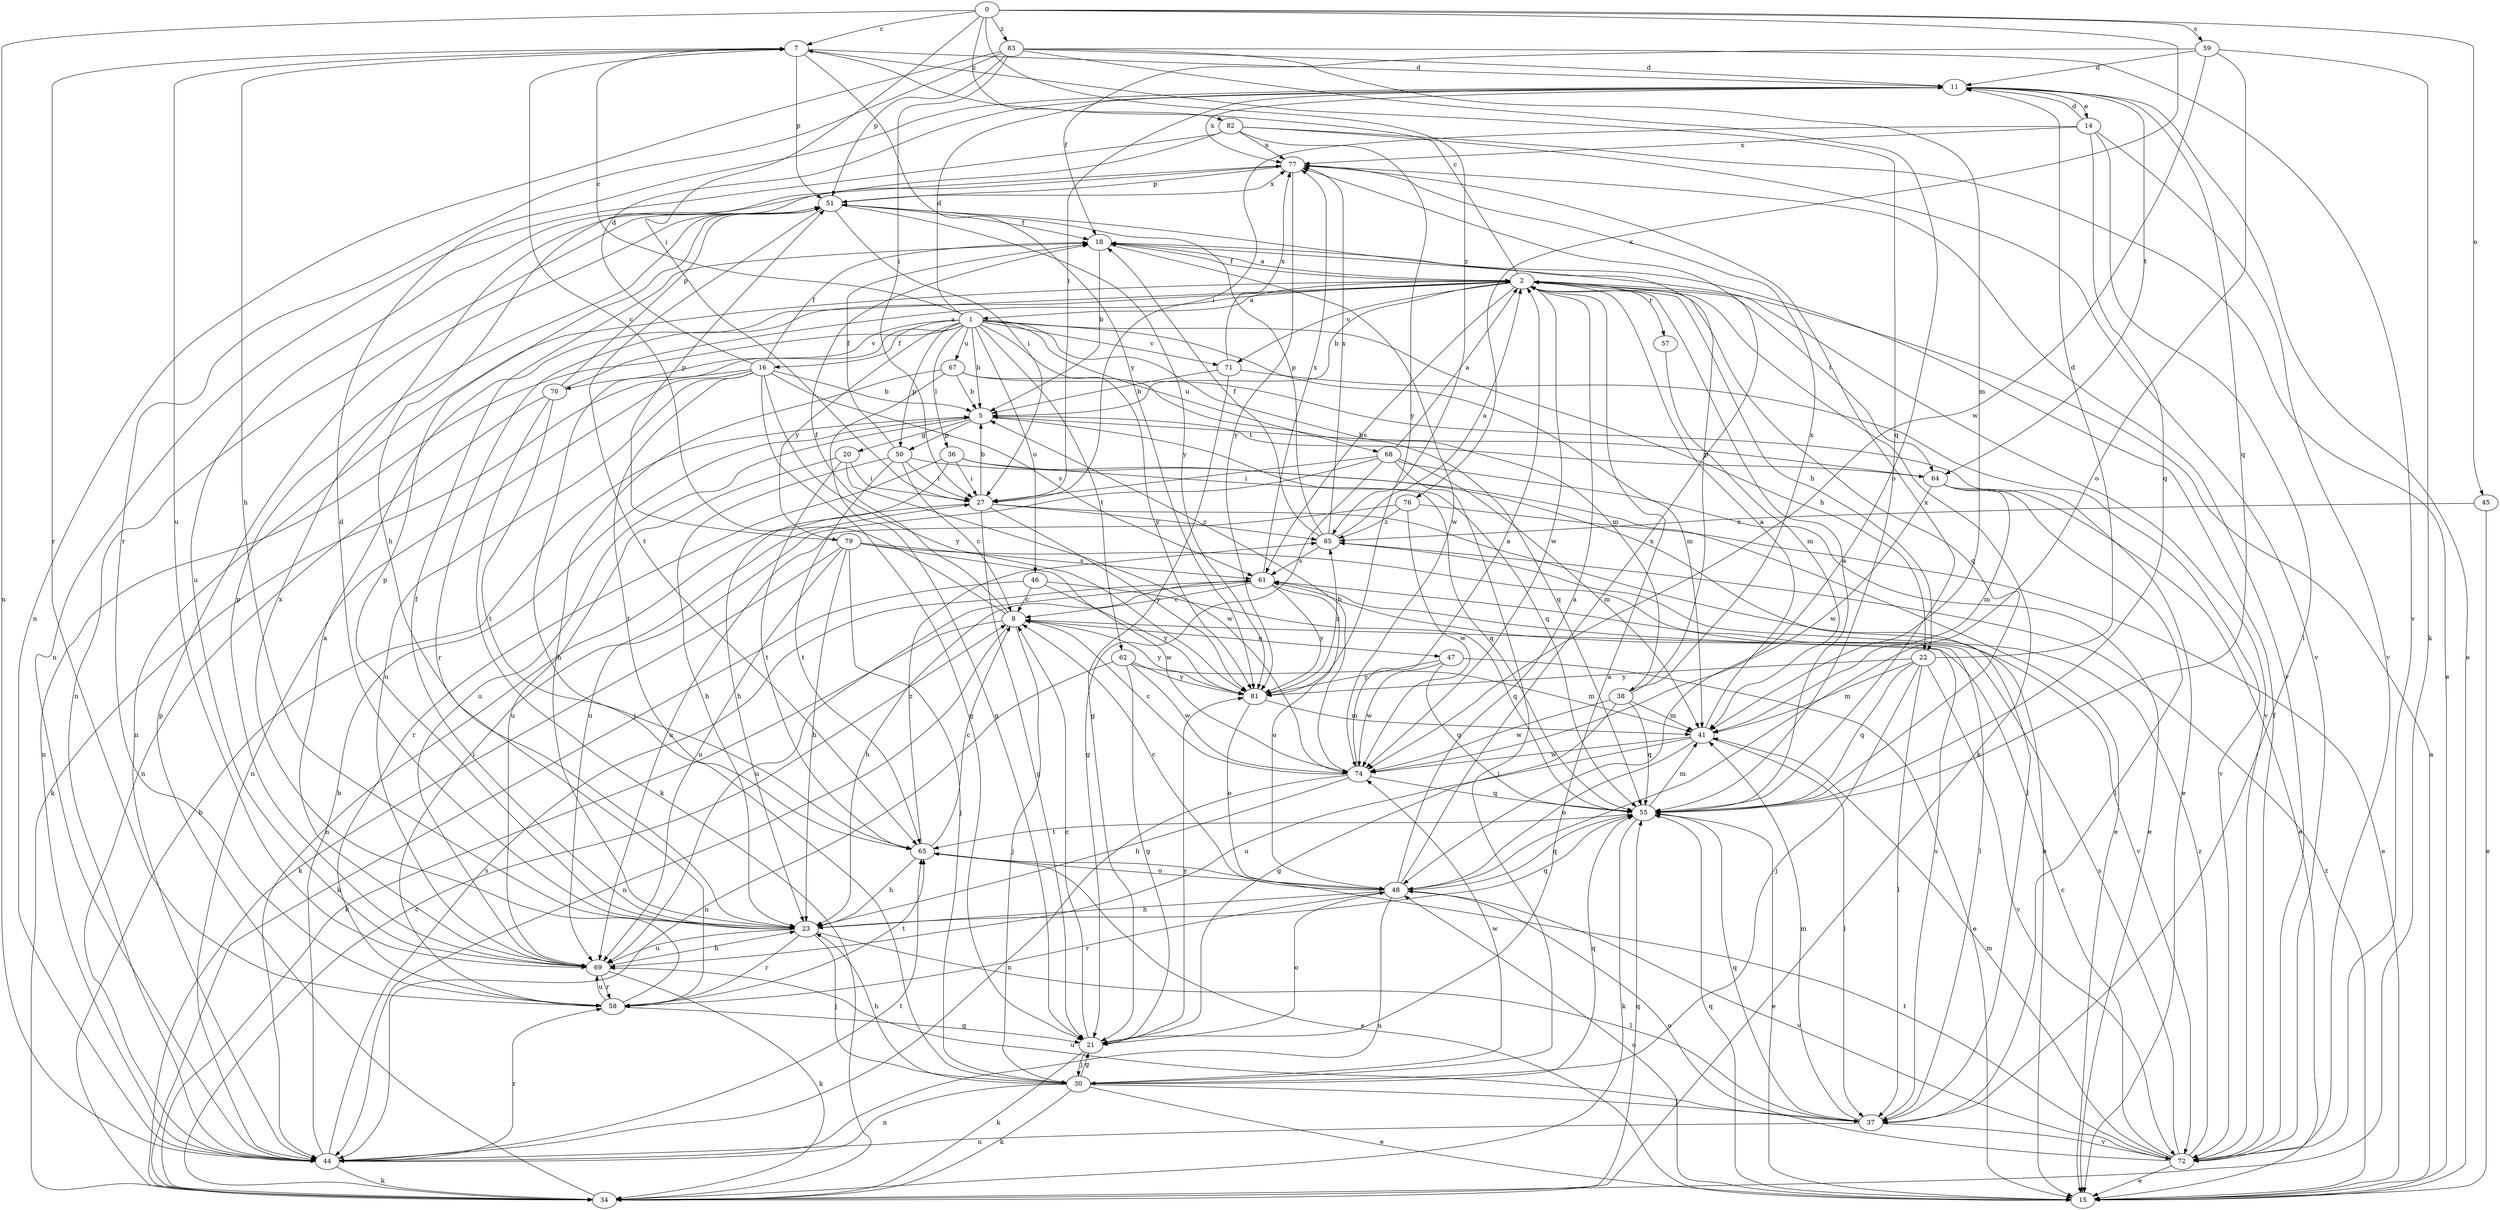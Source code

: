 strict digraph  {
0;
1;
2;
5;
7;
8;
11;
14;
15;
16;
18;
20;
21;
22;
23;
27;
30;
34;
36;
37;
38;
41;
44;
45;
46;
47;
48;
50;
51;
55;
57;
58;
59;
61;
62;
64;
65;
67;
68;
69;
70;
71;
72;
74;
76;
77;
79;
81;
82;
83;
85;
0 -> 7  [label=c];
0 -> 27  [label=i];
0 -> 44  [label=n];
0 -> 45  [label=o];
0 -> 59  [label=s];
0 -> 76  [label=x];
0 -> 82  [label=z];
0 -> 83  [label=z];
0 -> 85  [label=z];
1 -> 5  [label=b];
1 -> 7  [label=c];
1 -> 11  [label=d];
1 -> 16  [label=f];
1 -> 22  [label=h];
1 -> 30  [label=j];
1 -> 36  [label=l];
1 -> 38  [label=m];
1 -> 41  [label=m];
1 -> 44  [label=n];
1 -> 46  [label=o];
1 -> 50  [label=p];
1 -> 62  [label=t];
1 -> 67  [label=u];
1 -> 68  [label=u];
1 -> 70  [label=v];
1 -> 71  [label=v];
1 -> 79  [label=y];
1 -> 81  [label=y];
2 -> 1  [label=a];
2 -> 5  [label=b];
2 -> 7  [label=c];
2 -> 18  [label=f];
2 -> 22  [label=h];
2 -> 34  [label=k];
2 -> 44  [label=n];
2 -> 55  [label=q];
2 -> 57  [label=r];
2 -> 58  [label=r];
2 -> 61  [label=s];
2 -> 64  [label=t];
2 -> 71  [label=v];
2 -> 74  [label=w];
5 -> 20  [label=g];
5 -> 50  [label=p];
5 -> 55  [label=q];
5 -> 64  [label=t];
5 -> 69  [label=u];
7 -> 11  [label=d];
7 -> 23  [label=h];
7 -> 51  [label=p];
7 -> 55  [label=q];
7 -> 58  [label=r];
7 -> 69  [label=u];
7 -> 81  [label=y];
8 -> 7  [label=c];
8 -> 18  [label=f];
8 -> 30  [label=j];
8 -> 34  [label=k];
8 -> 44  [label=n];
8 -> 47  [label=o];
8 -> 81  [label=y];
11 -> 14  [label=e];
11 -> 15  [label=e];
11 -> 27  [label=i];
11 -> 55  [label=q];
11 -> 64  [label=t];
11 -> 77  [label=x];
14 -> 11  [label=d];
14 -> 27  [label=i];
14 -> 37  [label=l];
14 -> 55  [label=q];
14 -> 72  [label=v];
14 -> 77  [label=x];
15 -> 2  [label=a];
15 -> 48  [label=o];
15 -> 55  [label=q];
15 -> 85  [label=z];
16 -> 5  [label=b];
16 -> 11  [label=d];
16 -> 18  [label=f];
16 -> 21  [label=g];
16 -> 34  [label=k];
16 -> 44  [label=n];
16 -> 61  [label=s];
16 -> 65  [label=t];
16 -> 69  [label=u];
16 -> 81  [label=y];
18 -> 2  [label=a];
18 -> 5  [label=b];
18 -> 72  [label=v];
18 -> 74  [label=w];
20 -> 27  [label=i];
20 -> 65  [label=t];
20 -> 69  [label=u];
20 -> 74  [label=w];
21 -> 2  [label=a];
21 -> 8  [label=c];
21 -> 30  [label=j];
21 -> 34  [label=k];
21 -> 48  [label=o];
21 -> 81  [label=y];
22 -> 11  [label=d];
22 -> 30  [label=j];
22 -> 37  [label=l];
22 -> 41  [label=m];
22 -> 55  [label=q];
22 -> 72  [label=v];
22 -> 81  [label=y];
23 -> 11  [label=d];
23 -> 18  [label=f];
23 -> 30  [label=j];
23 -> 37  [label=l];
23 -> 51  [label=p];
23 -> 55  [label=q];
23 -> 58  [label=r];
23 -> 69  [label=u];
27 -> 5  [label=b];
27 -> 15  [label=e];
27 -> 21  [label=g];
27 -> 44  [label=n];
27 -> 81  [label=y];
27 -> 85  [label=z];
30 -> 15  [label=e];
30 -> 21  [label=g];
30 -> 23  [label=h];
30 -> 34  [label=k];
30 -> 37  [label=l];
30 -> 44  [label=n];
30 -> 55  [label=q];
30 -> 74  [label=w];
34 -> 5  [label=b];
34 -> 8  [label=c];
34 -> 51  [label=p];
34 -> 55  [label=q];
36 -> 23  [label=h];
36 -> 27  [label=i];
36 -> 37  [label=l];
36 -> 55  [label=q];
36 -> 58  [label=r];
37 -> 41  [label=m];
37 -> 44  [label=n];
37 -> 55  [label=q];
37 -> 61  [label=s];
37 -> 69  [label=u];
37 -> 72  [label=v];
38 -> 21  [label=g];
38 -> 41  [label=m];
38 -> 51  [label=p];
38 -> 55  [label=q];
38 -> 74  [label=w];
38 -> 77  [label=x];
41 -> 2  [label=a];
41 -> 37  [label=l];
41 -> 48  [label=o];
41 -> 69  [label=u];
41 -> 74  [label=w];
44 -> 5  [label=b];
44 -> 34  [label=k];
44 -> 58  [label=r];
44 -> 61  [label=s];
44 -> 65  [label=t];
45 -> 15  [label=e];
45 -> 85  [label=z];
46 -> 8  [label=c];
46 -> 34  [label=k];
46 -> 55  [label=q];
46 -> 81  [label=y];
47 -> 15  [label=e];
47 -> 55  [label=q];
47 -> 74  [label=w];
47 -> 81  [label=y];
48 -> 2  [label=a];
48 -> 8  [label=c];
48 -> 23  [label=h];
48 -> 44  [label=n];
48 -> 55  [label=q];
48 -> 58  [label=r];
48 -> 72  [label=v];
48 -> 77  [label=x];
50 -> 8  [label=c];
50 -> 15  [label=e];
50 -> 18  [label=f];
50 -> 23  [label=h];
50 -> 27  [label=i];
50 -> 65  [label=t];
51 -> 18  [label=f];
51 -> 27  [label=i];
51 -> 44  [label=n];
51 -> 65  [label=t];
51 -> 77  [label=x];
51 -> 81  [label=y];
55 -> 2  [label=a];
55 -> 15  [label=e];
55 -> 34  [label=k];
55 -> 41  [label=m];
55 -> 65  [label=t];
55 -> 77  [label=x];
57 -> 41  [label=m];
58 -> 21  [label=g];
58 -> 27  [label=i];
58 -> 65  [label=t];
58 -> 69  [label=u];
58 -> 77  [label=x];
59 -> 11  [label=d];
59 -> 18  [label=f];
59 -> 34  [label=k];
59 -> 48  [label=o];
59 -> 74  [label=w];
61 -> 8  [label=c];
61 -> 23  [label=h];
61 -> 37  [label=l];
61 -> 48  [label=o];
61 -> 69  [label=u];
61 -> 77  [label=x];
61 -> 81  [label=y];
62 -> 21  [label=g];
62 -> 41  [label=m];
62 -> 44  [label=n];
62 -> 74  [label=w];
62 -> 81  [label=y];
64 -> 5  [label=b];
64 -> 15  [label=e];
64 -> 37  [label=l];
64 -> 41  [label=m];
64 -> 74  [label=w];
65 -> 8  [label=c];
65 -> 15  [label=e];
65 -> 23  [label=h];
65 -> 48  [label=o];
65 -> 85  [label=z];
67 -> 5  [label=b];
67 -> 15  [label=e];
67 -> 21  [label=g];
67 -> 23  [label=h];
67 -> 55  [label=q];
68 -> 2  [label=a];
68 -> 15  [label=e];
68 -> 21  [label=g];
68 -> 27  [label=i];
68 -> 30  [label=j];
68 -> 41  [label=m];
68 -> 69  [label=u];
69 -> 2  [label=a];
69 -> 23  [label=h];
69 -> 34  [label=k];
69 -> 51  [label=p];
69 -> 58  [label=r];
70 -> 2  [label=a];
70 -> 34  [label=k];
70 -> 44  [label=n];
70 -> 51  [label=p];
70 -> 65  [label=t];
71 -> 5  [label=b];
71 -> 21  [label=g];
71 -> 72  [label=v];
71 -> 77  [label=x];
72 -> 8  [label=c];
72 -> 15  [label=e];
72 -> 18  [label=f];
72 -> 41  [label=m];
72 -> 48  [label=o];
72 -> 61  [label=s];
72 -> 65  [label=t];
72 -> 85  [label=z];
74 -> 2  [label=a];
74 -> 5  [label=b];
74 -> 8  [label=c];
74 -> 23  [label=h];
74 -> 44  [label=n];
74 -> 55  [label=q];
76 -> 15  [label=e];
76 -> 69  [label=u];
76 -> 74  [label=w];
76 -> 85  [label=z];
77 -> 51  [label=p];
77 -> 69  [label=u];
77 -> 72  [label=v];
77 -> 81  [label=y];
79 -> 23  [label=h];
79 -> 30  [label=j];
79 -> 34  [label=k];
79 -> 51  [label=p];
79 -> 61  [label=s];
79 -> 69  [label=u];
79 -> 72  [label=v];
79 -> 74  [label=w];
81 -> 41  [label=m];
81 -> 48  [label=o];
81 -> 85  [label=z];
82 -> 15  [label=e];
82 -> 23  [label=h];
82 -> 44  [label=n];
82 -> 72  [label=v];
82 -> 77  [label=x];
82 -> 81  [label=y];
83 -> 11  [label=d];
83 -> 27  [label=i];
83 -> 41  [label=m];
83 -> 44  [label=n];
83 -> 48  [label=o];
83 -> 51  [label=p];
83 -> 58  [label=r];
83 -> 72  [label=v];
85 -> 2  [label=a];
85 -> 18  [label=f];
85 -> 51  [label=p];
85 -> 61  [label=s];
85 -> 77  [label=x];
}
